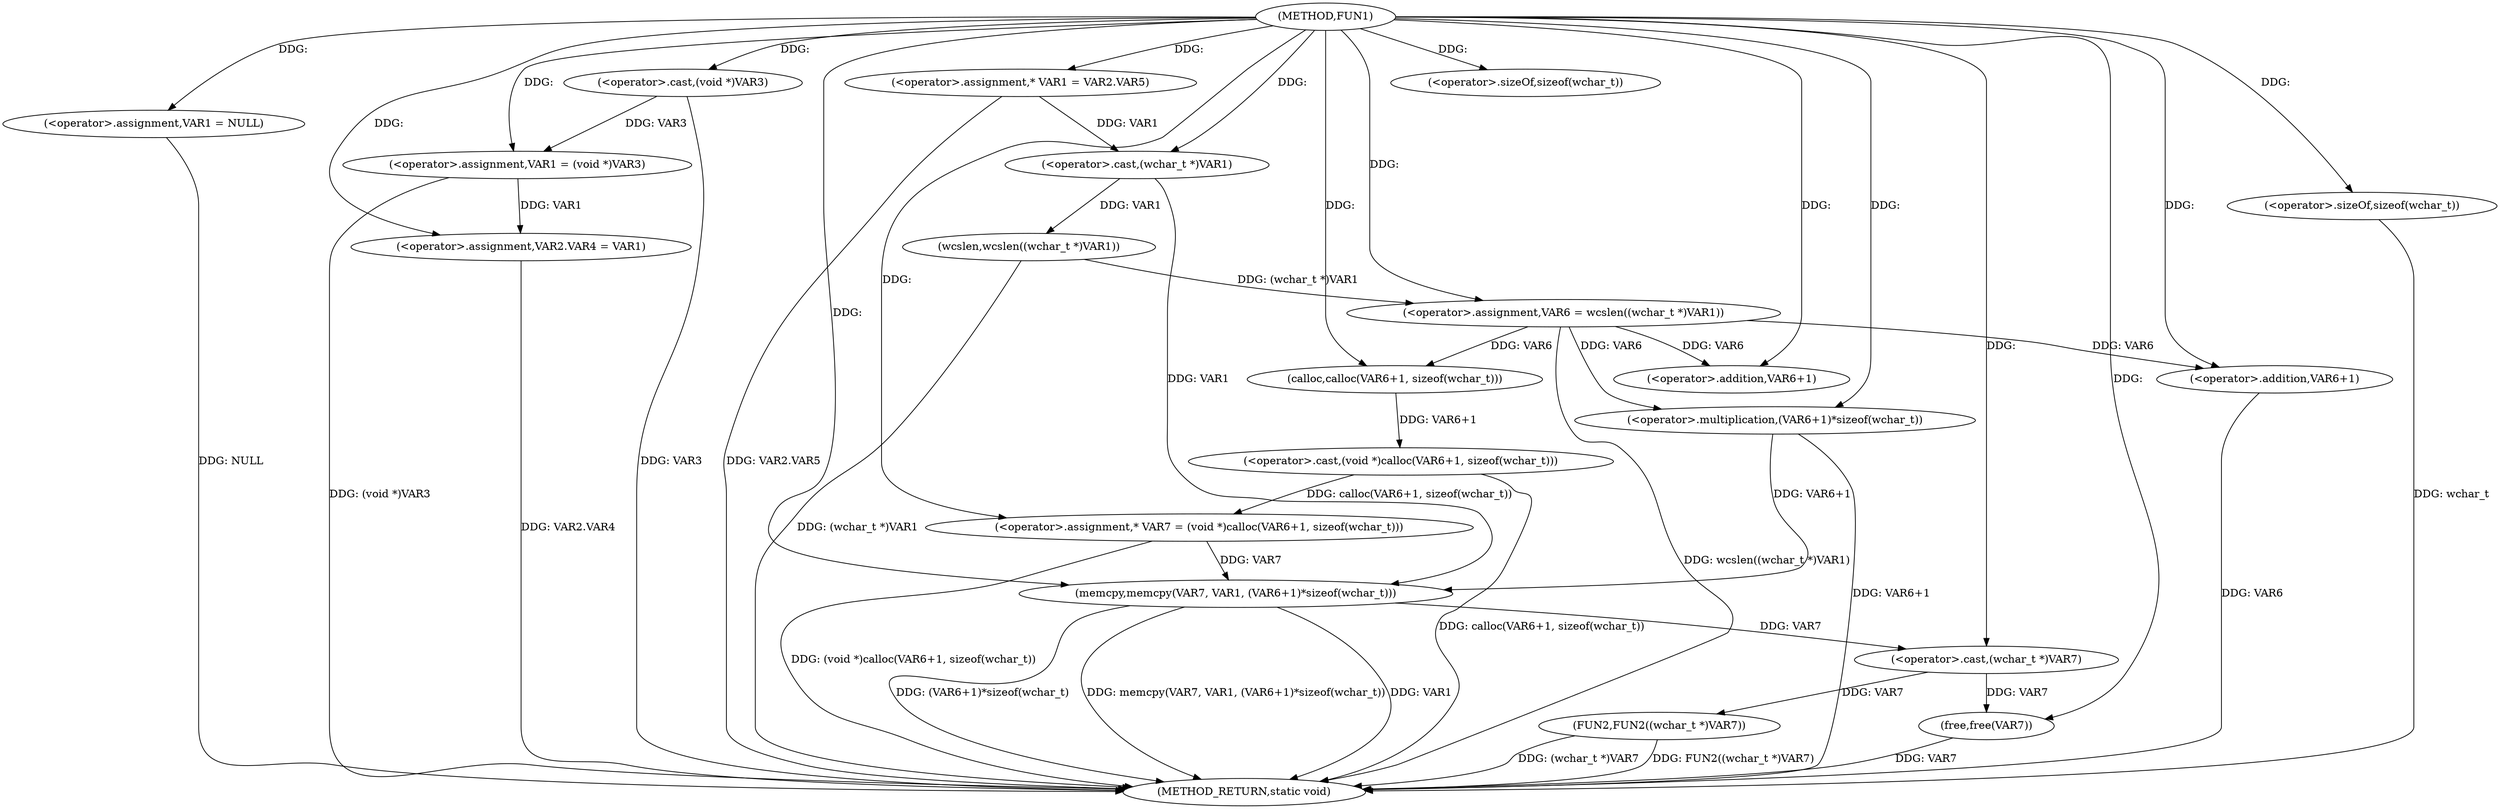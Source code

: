 digraph FUN1 {  
"1000100" [label = "(METHOD,FUN1)" ]
"1000158" [label = "(METHOD_RETURN,static void)" ]
"1000104" [label = "(<operator>.assignment,VAR1 = NULL)" ]
"1000107" [label = "(<operator>.assignment,VAR1 = (void *)VAR3)" ]
"1000109" [label = "(<operator>.cast,(void *)VAR3)" ]
"1000112" [label = "(<operator>.assignment,VAR2.VAR4 = VAR1)" ]
"1000119" [label = "(<operator>.assignment,* VAR1 = VAR2.VAR5)" ]
"1000126" [label = "(<operator>.assignment,VAR6 = wcslen((wchar_t *)VAR1))" ]
"1000128" [label = "(wcslen,wcslen((wchar_t *)VAR1))" ]
"1000129" [label = "(<operator>.cast,(wchar_t *)VAR1)" ]
"1000133" [label = "(<operator>.assignment,* VAR7 = (void *)calloc(VAR6+1, sizeof(wchar_t)))" ]
"1000135" [label = "(<operator>.cast,(void *)calloc(VAR6+1, sizeof(wchar_t)))" ]
"1000137" [label = "(calloc,calloc(VAR6+1, sizeof(wchar_t)))" ]
"1000138" [label = "(<operator>.addition,VAR6+1)" ]
"1000141" [label = "(<operator>.sizeOf,sizeof(wchar_t))" ]
"1000143" [label = "(memcpy,memcpy(VAR7, VAR1, (VAR6+1)*sizeof(wchar_t)))" ]
"1000146" [label = "(<operator>.multiplication,(VAR6+1)*sizeof(wchar_t))" ]
"1000147" [label = "(<operator>.addition,VAR6+1)" ]
"1000150" [label = "(<operator>.sizeOf,sizeof(wchar_t))" ]
"1000152" [label = "(FUN2,FUN2((wchar_t *)VAR7))" ]
"1000153" [label = "(<operator>.cast,(wchar_t *)VAR7)" ]
"1000156" [label = "(free,free(VAR7))" ]
  "1000156" -> "1000158"  [ label = "DDG: VAR7"] 
  "1000152" -> "1000158"  [ label = "DDG: FUN2((wchar_t *)VAR7)"] 
  "1000128" -> "1000158"  [ label = "DDG: (wchar_t *)VAR1"] 
  "1000119" -> "1000158"  [ label = "DDG: VAR2.VAR5"] 
  "1000147" -> "1000158"  [ label = "DDG: VAR6"] 
  "1000152" -> "1000158"  [ label = "DDG: (wchar_t *)VAR7"] 
  "1000143" -> "1000158"  [ label = "DDG: (VAR6+1)*sizeof(wchar_t)"] 
  "1000150" -> "1000158"  [ label = "DDG: wchar_t"] 
  "1000133" -> "1000158"  [ label = "DDG: (void *)calloc(VAR6+1, sizeof(wchar_t))"] 
  "1000112" -> "1000158"  [ label = "DDG: VAR2.VAR4"] 
  "1000143" -> "1000158"  [ label = "DDG: memcpy(VAR7, VAR1, (VAR6+1)*sizeof(wchar_t))"] 
  "1000143" -> "1000158"  [ label = "DDG: VAR1"] 
  "1000126" -> "1000158"  [ label = "DDG: wcslen((wchar_t *)VAR1)"] 
  "1000146" -> "1000158"  [ label = "DDG: VAR6+1"] 
  "1000109" -> "1000158"  [ label = "DDG: VAR3"] 
  "1000135" -> "1000158"  [ label = "DDG: calloc(VAR6+1, sizeof(wchar_t))"] 
  "1000104" -> "1000158"  [ label = "DDG: NULL"] 
  "1000107" -> "1000158"  [ label = "DDG: (void *)VAR3"] 
  "1000100" -> "1000104"  [ label = "DDG: "] 
  "1000109" -> "1000107"  [ label = "DDG: VAR3"] 
  "1000100" -> "1000107"  [ label = "DDG: "] 
  "1000100" -> "1000109"  [ label = "DDG: "] 
  "1000107" -> "1000112"  [ label = "DDG: VAR1"] 
  "1000100" -> "1000112"  [ label = "DDG: "] 
  "1000100" -> "1000119"  [ label = "DDG: "] 
  "1000128" -> "1000126"  [ label = "DDG: (wchar_t *)VAR1"] 
  "1000100" -> "1000126"  [ label = "DDG: "] 
  "1000129" -> "1000128"  [ label = "DDG: VAR1"] 
  "1000119" -> "1000129"  [ label = "DDG: VAR1"] 
  "1000100" -> "1000129"  [ label = "DDG: "] 
  "1000135" -> "1000133"  [ label = "DDG: calloc(VAR6+1, sizeof(wchar_t))"] 
  "1000100" -> "1000133"  [ label = "DDG: "] 
  "1000137" -> "1000135"  [ label = "DDG: VAR6+1"] 
  "1000126" -> "1000137"  [ label = "DDG: VAR6"] 
  "1000100" -> "1000137"  [ label = "DDG: "] 
  "1000126" -> "1000138"  [ label = "DDG: VAR6"] 
  "1000100" -> "1000138"  [ label = "DDG: "] 
  "1000100" -> "1000141"  [ label = "DDG: "] 
  "1000133" -> "1000143"  [ label = "DDG: VAR7"] 
  "1000100" -> "1000143"  [ label = "DDG: "] 
  "1000129" -> "1000143"  [ label = "DDG: VAR1"] 
  "1000146" -> "1000143"  [ label = "DDG: VAR6+1"] 
  "1000100" -> "1000146"  [ label = "DDG: "] 
  "1000126" -> "1000146"  [ label = "DDG: VAR6"] 
  "1000100" -> "1000147"  [ label = "DDG: "] 
  "1000126" -> "1000147"  [ label = "DDG: VAR6"] 
  "1000100" -> "1000150"  [ label = "DDG: "] 
  "1000153" -> "1000152"  [ label = "DDG: VAR7"] 
  "1000143" -> "1000153"  [ label = "DDG: VAR7"] 
  "1000100" -> "1000153"  [ label = "DDG: "] 
  "1000153" -> "1000156"  [ label = "DDG: VAR7"] 
  "1000100" -> "1000156"  [ label = "DDG: "] 
}
